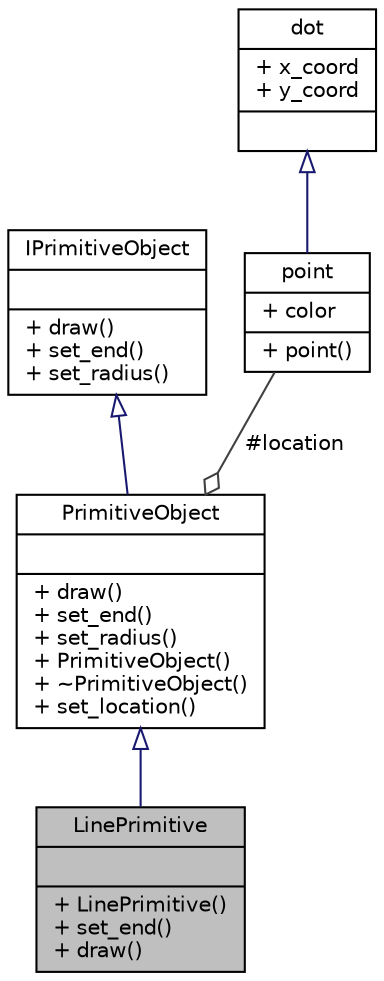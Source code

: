 digraph "LinePrimitive"
{
 // LATEX_PDF_SIZE
  edge [fontname="Helvetica",fontsize="10",labelfontname="Helvetica",labelfontsize="10"];
  node [fontname="Helvetica",fontsize="10",shape=record];
  Node1 [label="{LinePrimitive\n||+ LinePrimitive()\l+ set_end()\l+ draw()\l}",height=0.2,width=0.4,color="black", fillcolor="grey75", style="filled", fontcolor="black",tooltip=" "];
  Node2 -> Node1 [dir="back",color="midnightblue",fontsize="10",style="solid",arrowtail="onormal",fontname="Helvetica"];
  Node2 [label="{PrimitiveObject\n||+ draw()\l+ set_end()\l+ set_radius()\l+ PrimitiveObject()\l+ ~PrimitiveObject()\l+ set_location()\l}",height=0.2,width=0.4,color="black", fillcolor="white", style="filled",URL="$class_primitive_object.html",tooltip=" "];
  Node3 -> Node2 [dir="back",color="midnightblue",fontsize="10",style="solid",arrowtail="onormal",fontname="Helvetica"];
  Node3 [label="{IPrimitiveObject\n||+ draw()\l+ set_end()\l+ set_radius()\l}",height=0.2,width=0.4,color="black", fillcolor="white", style="filled",URL="$class_i_primitive_object.html",tooltip="Here is interface is common for all primitive objects."];
  Node4 -> Node2 [color="grey25",fontsize="10",style="solid",label=" #location" ,arrowhead="odiamond",fontname="Helvetica"];
  Node4 [label="{point\n|+ color\l|+ point()\l}",height=0.2,width=0.4,color="black", fillcolor="white", style="filled",URL="$classpoint.html",tooltip=" "];
  Node5 -> Node4 [dir="back",color="midnightblue",fontsize="10",style="solid",arrowtail="onormal",fontname="Helvetica"];
  Node5 [label="{dot\n|+ x_coord\l+ y_coord\l|}",height=0.2,width=0.4,color="black", fillcolor="white", style="filled",URL="$classdot.html",tooltip=" "];
}
